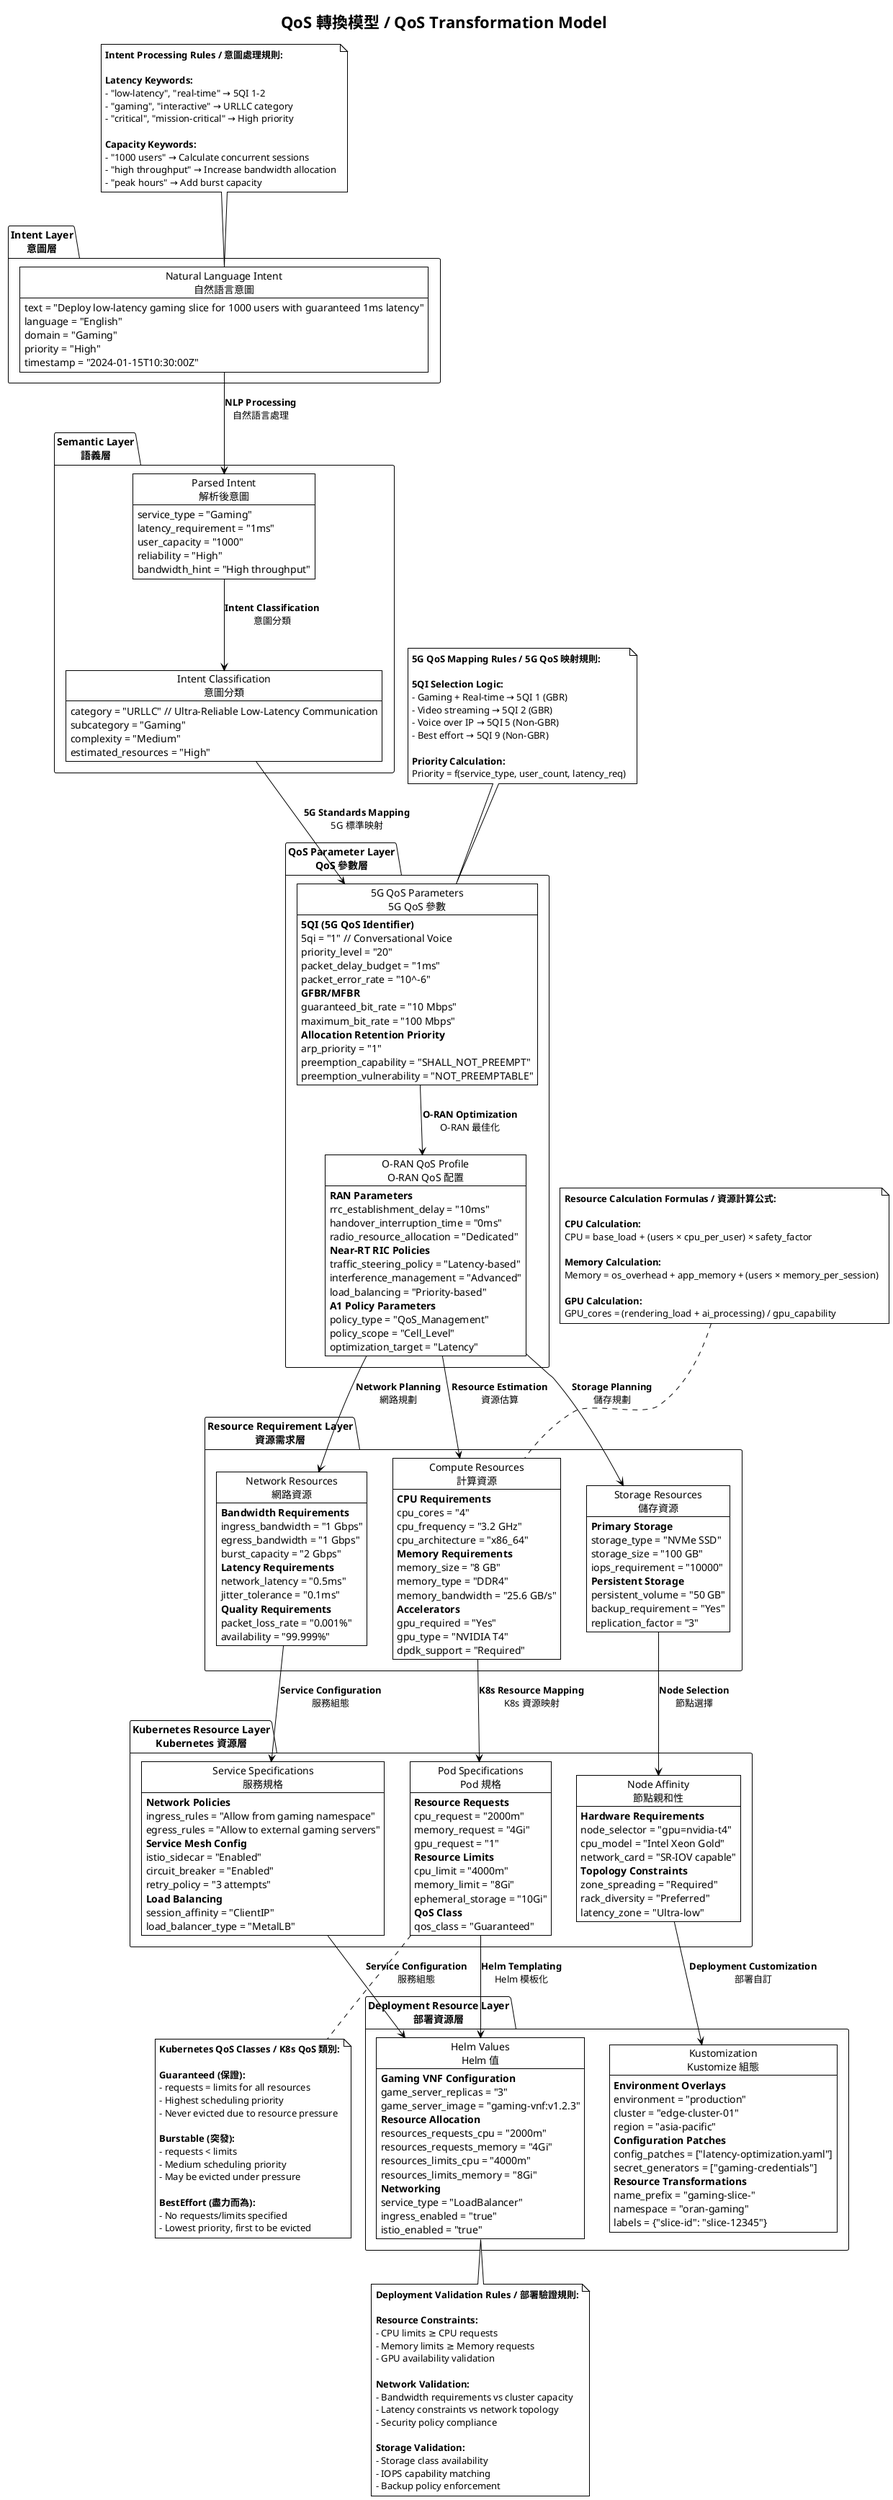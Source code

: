 @startuml QoS Transformation Model
!theme plain
title QoS 轉換模型 / QoS Transformation Model

package "Intent Layer\n意圖層" {
  object "Natural Language Intent\n自然語言意圖" as intent {
    text = "Deploy low-latency gaming slice for 1000 users with guaranteed 1ms latency"
    language = "English"
    domain = "Gaming"
    priority = "High"
    timestamp = "2024-01-15T10:30:00Z"
  }
}

package "Semantic Layer\n語義層" {
  object "Parsed Intent\n解析後意圖" as parsedintent {
    service_type = "Gaming"
    latency_requirement = "1ms"
    user_capacity = "1000"
    reliability = "High"
    bandwidth_hint = "High throughput"
  }

  object "Intent Classification\n意圖分類" as classification {
    category = "URLLC" // Ultra-Reliable Low-Latency Communication
    subcategory = "Gaming"
    complexity = "Medium"
    estimated_resources = "High"
  }
}

package "QoS Parameter Layer\nQoS 參數層" {
  object "5G QoS Parameters\n5G QoS 參數" as fivegqos {
    **5QI (5G QoS Identifier)**
    5qi = "1" // Conversational Voice
    priority_level = "20"
    packet_delay_budget = "1ms"
    packet_error_rate = "10^-6"

    **GFBR/MFBR**
    guaranteed_bit_rate = "10 Mbps"
    maximum_bit_rate = "100 Mbps"

    **Allocation Retention Priority**
    arp_priority = "1"
    preemption_capability = "SHALL_NOT_PREEMPT"
    preemption_vulnerability = "NOT_PREEMPTABLE"
  }

  object "O-RAN QoS Profile\nO-RAN QoS 配置" as oranqos {
    **RAN Parameters**
    rrc_establishment_delay = "10ms"
    handover_interruption_time = "0ms"
    radio_resource_allocation = "Dedicated"

    **Near-RT RIC Policies**
    traffic_steering_policy = "Latency-based"
    interference_management = "Advanced"
    load_balancing = "Priority-based"

    **A1 Policy Parameters**
    policy_type = "QoS_Management"
    policy_scope = "Cell_Level"
    optimization_target = "Latency"
  }
}

package "Resource Requirement Layer\n資源需求層" {
  object "Compute Resources\n計算資源" as compute {
    **CPU Requirements**
    cpu_cores = "4"
    cpu_frequency = "3.2 GHz"
    cpu_architecture = "x86_64"

    **Memory Requirements**
    memory_size = "8 GB"
    memory_type = "DDR4"
    memory_bandwidth = "25.6 GB/s"

    **Accelerators**
    gpu_required = "Yes"
    gpu_type = "NVIDIA T4"
    dpdk_support = "Required"
  }

  object "Network Resources\n網路資源" as network {
    **Bandwidth Requirements**
    ingress_bandwidth = "1 Gbps"
    egress_bandwidth = "1 Gbps"
    burst_capacity = "2 Gbps"

    **Latency Requirements**
    network_latency = "0.5ms"
    jitter_tolerance = "0.1ms"

    **Quality Requirements**
    packet_loss_rate = "0.001%"
    availability = "99.999%"
  }

  object "Storage Resources\n儲存資源" as storage {
    **Primary Storage**
    storage_type = "NVMe SSD"
    storage_size = "100 GB"
    iops_requirement = "10000"

    **Persistent Storage**
    persistent_volume = "50 GB"
    backup_requirement = "Yes"
    replication_factor = "3"
  }
}

package "Kubernetes Resource Layer\nKubernetes 資源層" {
  object "Pod Specifications\nPod 規格" as podspec {
    **Resource Requests**
    cpu_request = "2000m"
    memory_request = "4Gi"
    gpu_request = "1"

    **Resource Limits**
    cpu_limit = "4000m"
    memory_limit = "8Gi"
    ephemeral_storage = "10Gi"

    **QoS Class**
    qos_class = "Guaranteed"
  }

  object "Service Specifications\n服務規格" as servicespec {
    **Network Policies**
    ingress_rules = "Allow from gaming namespace"
    egress_rules = "Allow to external gaming servers"

    **Service Mesh Config**
    istio_sidecar = "Enabled"
    circuit_breaker = "Enabled"
    retry_policy = "3 attempts"

    **Load Balancing**
    session_affinity = "ClientIP"
    load_balancer_type = "MetalLB"
  }

  object "Node Affinity\n節點親和性" as nodeaffinity {
    **Hardware Requirements**
    node_selector = "gpu=nvidia-t4"
    cpu_model = "Intel Xeon Gold"
    network_card = "SR-IOV capable"

    **Topology Constraints**
    zone_spreading = "Required"
    rack_diversity = "Preferred"
    latency_zone = "Ultra-low"
  }
}

package "Deployment Resource Layer\n部署資源層" {
  object "Helm Values\nHelm 值" as helmvalues {
    **Gaming VNF Configuration**
    game_server_replicas = "3"
    game_server_image = "gaming-vnf:v1.2.3"

    **Resource Allocation**
    resources_requests_cpu = "2000m"
    resources_requests_memory = "4Gi"
    resources_limits_cpu = "4000m"
    resources_limits_memory = "8Gi"

    **Networking**
    service_type = "LoadBalancer"
    ingress_enabled = "true"
    istio_enabled = "true"
  }

  object "Kustomization\nKustomize 組態" as kustomization {
    **Environment Overlays**
    environment = "production"
    cluster = "edge-cluster-01"
    region = "asia-pacific"

    **Configuration Patches**
    config_patches = ["latency-optimization.yaml"]
    secret_generators = ["gaming-credentials"]

    **Resource Transformations**
    name_prefix = "gaming-slice-"
    namespace = "oran-gaming"
    labels = {"slice-id": "slice-12345"}
  }
}

' Transformation relationships / 轉換關係
intent --> parsedintent : **NLP Processing**\n自然語言處理
parsedintent --> classification : **Intent Classification**\n意圖分類
classification --> fivegqos : **5G Standards Mapping**\n5G 標準映射
fivegqos --> oranqos : **O-RAN Optimization**\nO-RAN 最佳化

oranqos --> compute : **Resource Estimation**\n資源估算
oranqos --> network : **Network Planning**\n網路規劃
oranqos --> storage : **Storage Planning**\n儲存規劃

compute --> podspec : **K8s Resource Mapping**\nK8s 資源映射
network --> servicespec : **Service Configuration**\n服務組態
storage --> nodeaffinity : **Node Selection**\n節點選擇

podspec --> helmvalues : **Helm Templating**\nHelm 模板化
servicespec --> helmvalues : **Service Configuration**\n服務組態
nodeaffinity --> kustomization : **Deployment Customization**\n部署自訂

note top of intent
  **Intent Processing Rules / 意圖處理規則:**

  **Latency Keywords:**
  - "low-latency", "real-time" → 5QI 1-2
  - "gaming", "interactive" → URLLC category
  - "critical", "mission-critical" → High priority

  **Capacity Keywords:**
  - "1000 users" → Calculate concurrent sessions
  - "high throughput" → Increase bandwidth allocation
  - "peak hours" → Add burst capacity
end note

note top of fivegqos
  **5G QoS Mapping Rules / 5G QoS 映射規則:**

  **5QI Selection Logic:**
  - Gaming + Real-time → 5QI 1 (GBR)
  - Video streaming → 5QI 2 (GBR)
  - Voice over IP → 5QI 5 (Non-GBR)
  - Best effort → 5QI 9 (Non-GBR)

  **Priority Calculation:**
  Priority = f(service_type, user_count, latency_req)
end note

note top of compute
  **Resource Calculation Formulas / 資源計算公式:**

  **CPU Calculation:**
  CPU = base_load + (users × cpu_per_user) × safety_factor

  **Memory Calculation:**
  Memory = os_overhead + app_memory + (users × memory_per_session)

  **GPU Calculation:**
  GPU_cores = (rendering_load + ai_processing) / gpu_capability
end note

note bottom of podspec
  **Kubernetes QoS Classes / K8s QoS 類別:**

  **Guaranteed (保證):**
  - requests = limits for all resources
  - Highest scheduling priority
  - Never evicted due to resource pressure

  **Burstable (突發):**
  - requests < limits
  - Medium scheduling priority
  - May be evicted under pressure

  **BestEffort (盡力而為):**
  - No requests/limits specified
  - Lowest priority, first to be evicted
end note

note bottom of helmvalues
  **Deployment Validation Rules / 部署驗證規則:**

  **Resource Constraints:**
  - CPU limits ≥ CPU requests
  - Memory limits ≥ Memory requests
  - GPU availability validation

  **Network Validation:**
  - Bandwidth requirements vs cluster capacity
  - Latency constraints vs network topology
  - Security policy compliance

  **Storage Validation:**
  - Storage class availability
  - IOPS capability matching
  - Backup policy enforcement
end note

@enduml